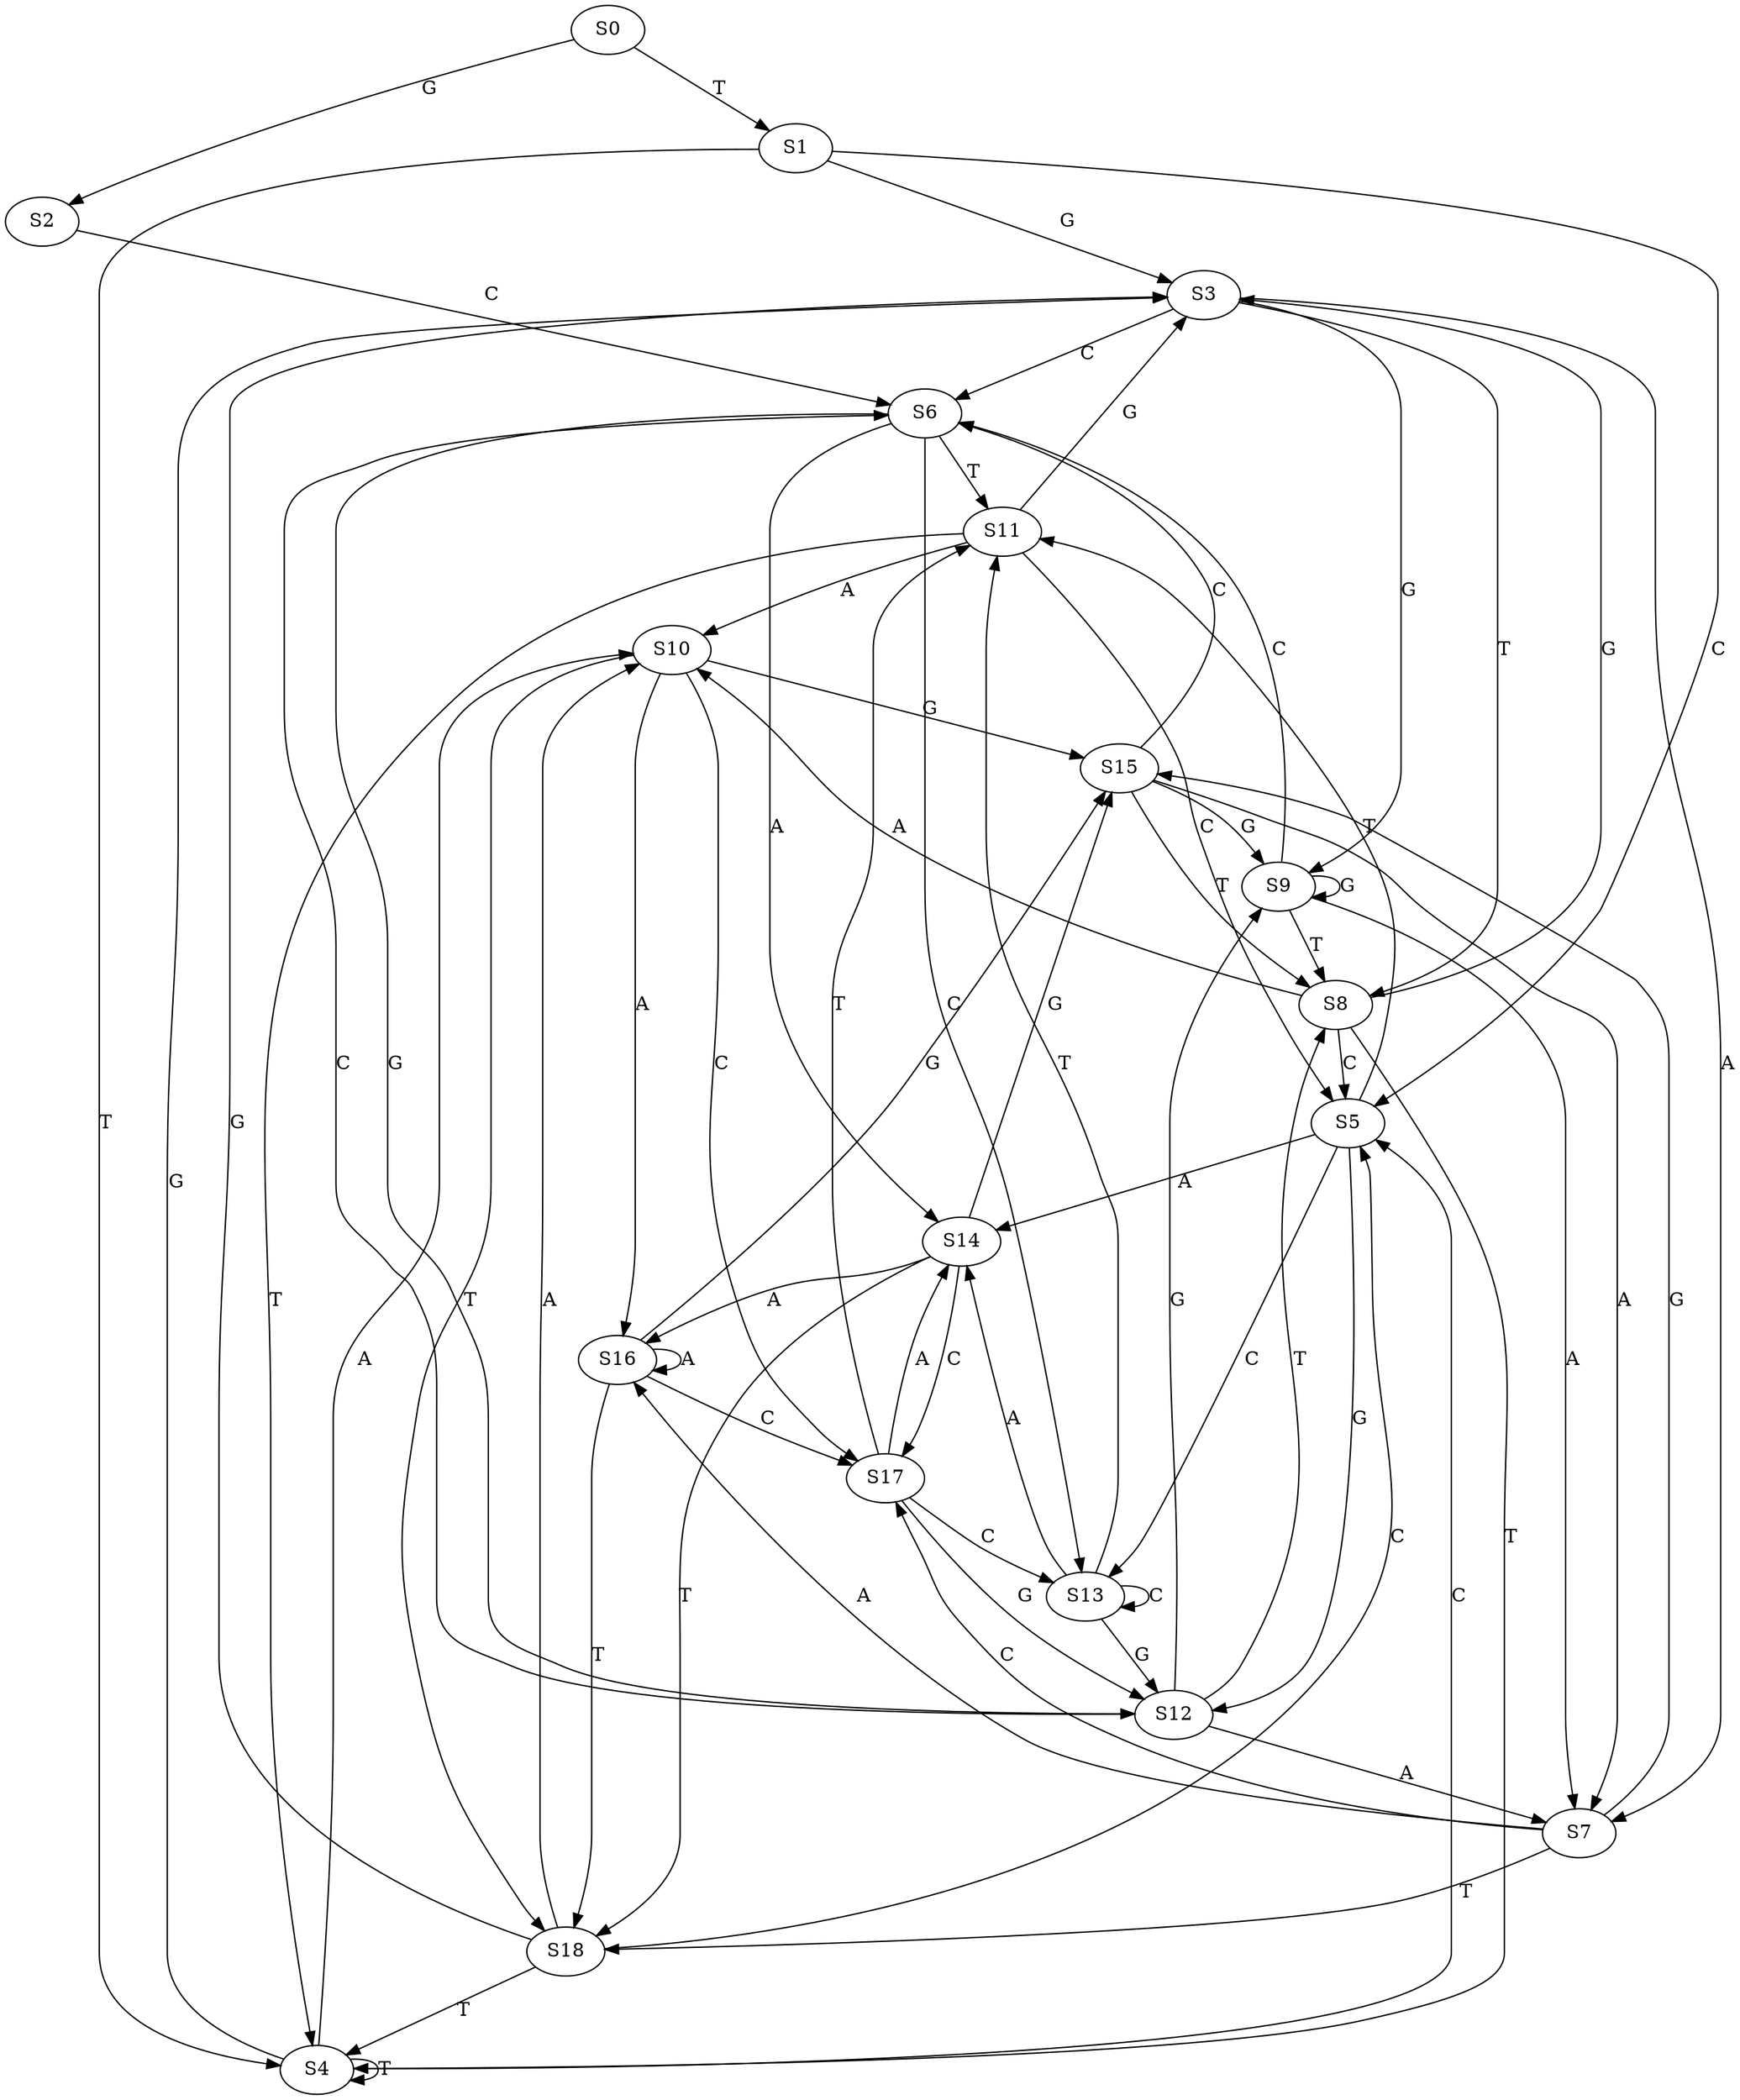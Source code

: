 strict digraph  {
	S0 -> S1 [ label = T ];
	S0 -> S2 [ label = G ];
	S1 -> S3 [ label = G ];
	S1 -> S4 [ label = T ];
	S1 -> S5 [ label = C ];
	S2 -> S6 [ label = C ];
	S3 -> S7 [ label = A ];
	S3 -> S8 [ label = T ];
	S3 -> S6 [ label = C ];
	S3 -> S9 [ label = G ];
	S4 -> S5 [ label = C ];
	S4 -> S3 [ label = G ];
	S4 -> S4 [ label = T ];
	S4 -> S10 [ label = A ];
	S5 -> S11 [ label = T ];
	S5 -> S12 [ label = G ];
	S5 -> S13 [ label = C ];
	S5 -> S14 [ label = A ];
	S6 -> S13 [ label = C ];
	S6 -> S11 [ label = T ];
	S6 -> S12 [ label = G ];
	S6 -> S14 [ label = A ];
	S7 -> S15 [ label = G ];
	S7 -> S16 [ label = A ];
	S7 -> S17 [ label = C ];
	S7 -> S18 [ label = T ];
	S8 -> S10 [ label = A ];
	S8 -> S5 [ label = C ];
	S8 -> S3 [ label = G ];
	S8 -> S4 [ label = T ];
	S9 -> S7 [ label = A ];
	S9 -> S8 [ label = T ];
	S9 -> S9 [ label = G ];
	S9 -> S6 [ label = C ];
	S10 -> S15 [ label = G ];
	S10 -> S18 [ label = T ];
	S10 -> S16 [ label = A ];
	S10 -> S17 [ label = C ];
	S11 -> S3 [ label = G ];
	S11 -> S5 [ label = C ];
	S11 -> S10 [ label = A ];
	S11 -> S4 [ label = T ];
	S12 -> S9 [ label = G ];
	S12 -> S8 [ label = T ];
	S12 -> S7 [ label = A ];
	S12 -> S6 [ label = C ];
	S13 -> S12 [ label = G ];
	S13 -> S13 [ label = C ];
	S13 -> S14 [ label = A ];
	S13 -> S11 [ label = T ];
	S14 -> S15 [ label = G ];
	S14 -> S18 [ label = T ];
	S14 -> S17 [ label = C ];
	S14 -> S16 [ label = A ];
	S15 -> S8 [ label = T ];
	S15 -> S9 [ label = G ];
	S15 -> S7 [ label = A ];
	S15 -> S6 [ label = C ];
	S16 -> S18 [ label = T ];
	S16 -> S17 [ label = C ];
	S16 -> S15 [ label = G ];
	S16 -> S16 [ label = A ];
	S17 -> S14 [ label = A ];
	S17 -> S11 [ label = T ];
	S17 -> S13 [ label = C ];
	S17 -> S12 [ label = G ];
	S18 -> S10 [ label = A ];
	S18 -> S5 [ label = C ];
	S18 -> S4 [ label = T ];
	S18 -> S3 [ label = G ];
}

